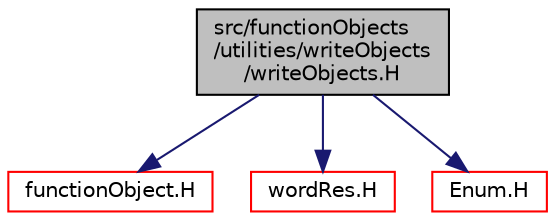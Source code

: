 digraph "src/functionObjects/utilities/writeObjects/writeObjects.H"
{
  bgcolor="transparent";
  edge [fontname="Helvetica",fontsize="10",labelfontname="Helvetica",labelfontsize="10"];
  node [fontname="Helvetica",fontsize="10",shape=record];
  Node1 [label="src/functionObjects\l/utilities/writeObjects\l/writeObjects.H",height=0.2,width=0.4,color="black", fillcolor="grey75", style="filled" fontcolor="black"];
  Node1 -> Node2 [color="midnightblue",fontsize="10",style="solid",fontname="Helvetica"];
  Node2 [label="functionObject.H",height=0.2,width=0.4,color="red",URL="$functionObject_8H.html"];
  Node1 -> Node3 [color="midnightblue",fontsize="10",style="solid",fontname="Helvetica"];
  Node3 [label="wordRes.H",height=0.2,width=0.4,color="red",URL="$wordRes_8H.html"];
  Node1 -> Node4 [color="midnightblue",fontsize="10",style="solid",fontname="Helvetica"];
  Node4 [label="Enum.H",height=0.2,width=0.4,color="red",URL="$Enum_8H.html"];
}
